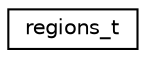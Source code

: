 digraph "Graphical Class Hierarchy"
{
 // INTERACTIVE_SVG=YES
 // LATEX_PDF_SIZE
  edge [fontname="Helvetica",fontsize="10",labelfontname="Helvetica",labelfontsize="10"];
  node [fontname="Helvetica",fontsize="10",shape=record];
  rankdir="LR";
  Node0 [label="regions_t",height=0.2,width=0.4,color="black", fillcolor="white", style="filled",URL="$structregions__t.html",tooltip=" "];
}
